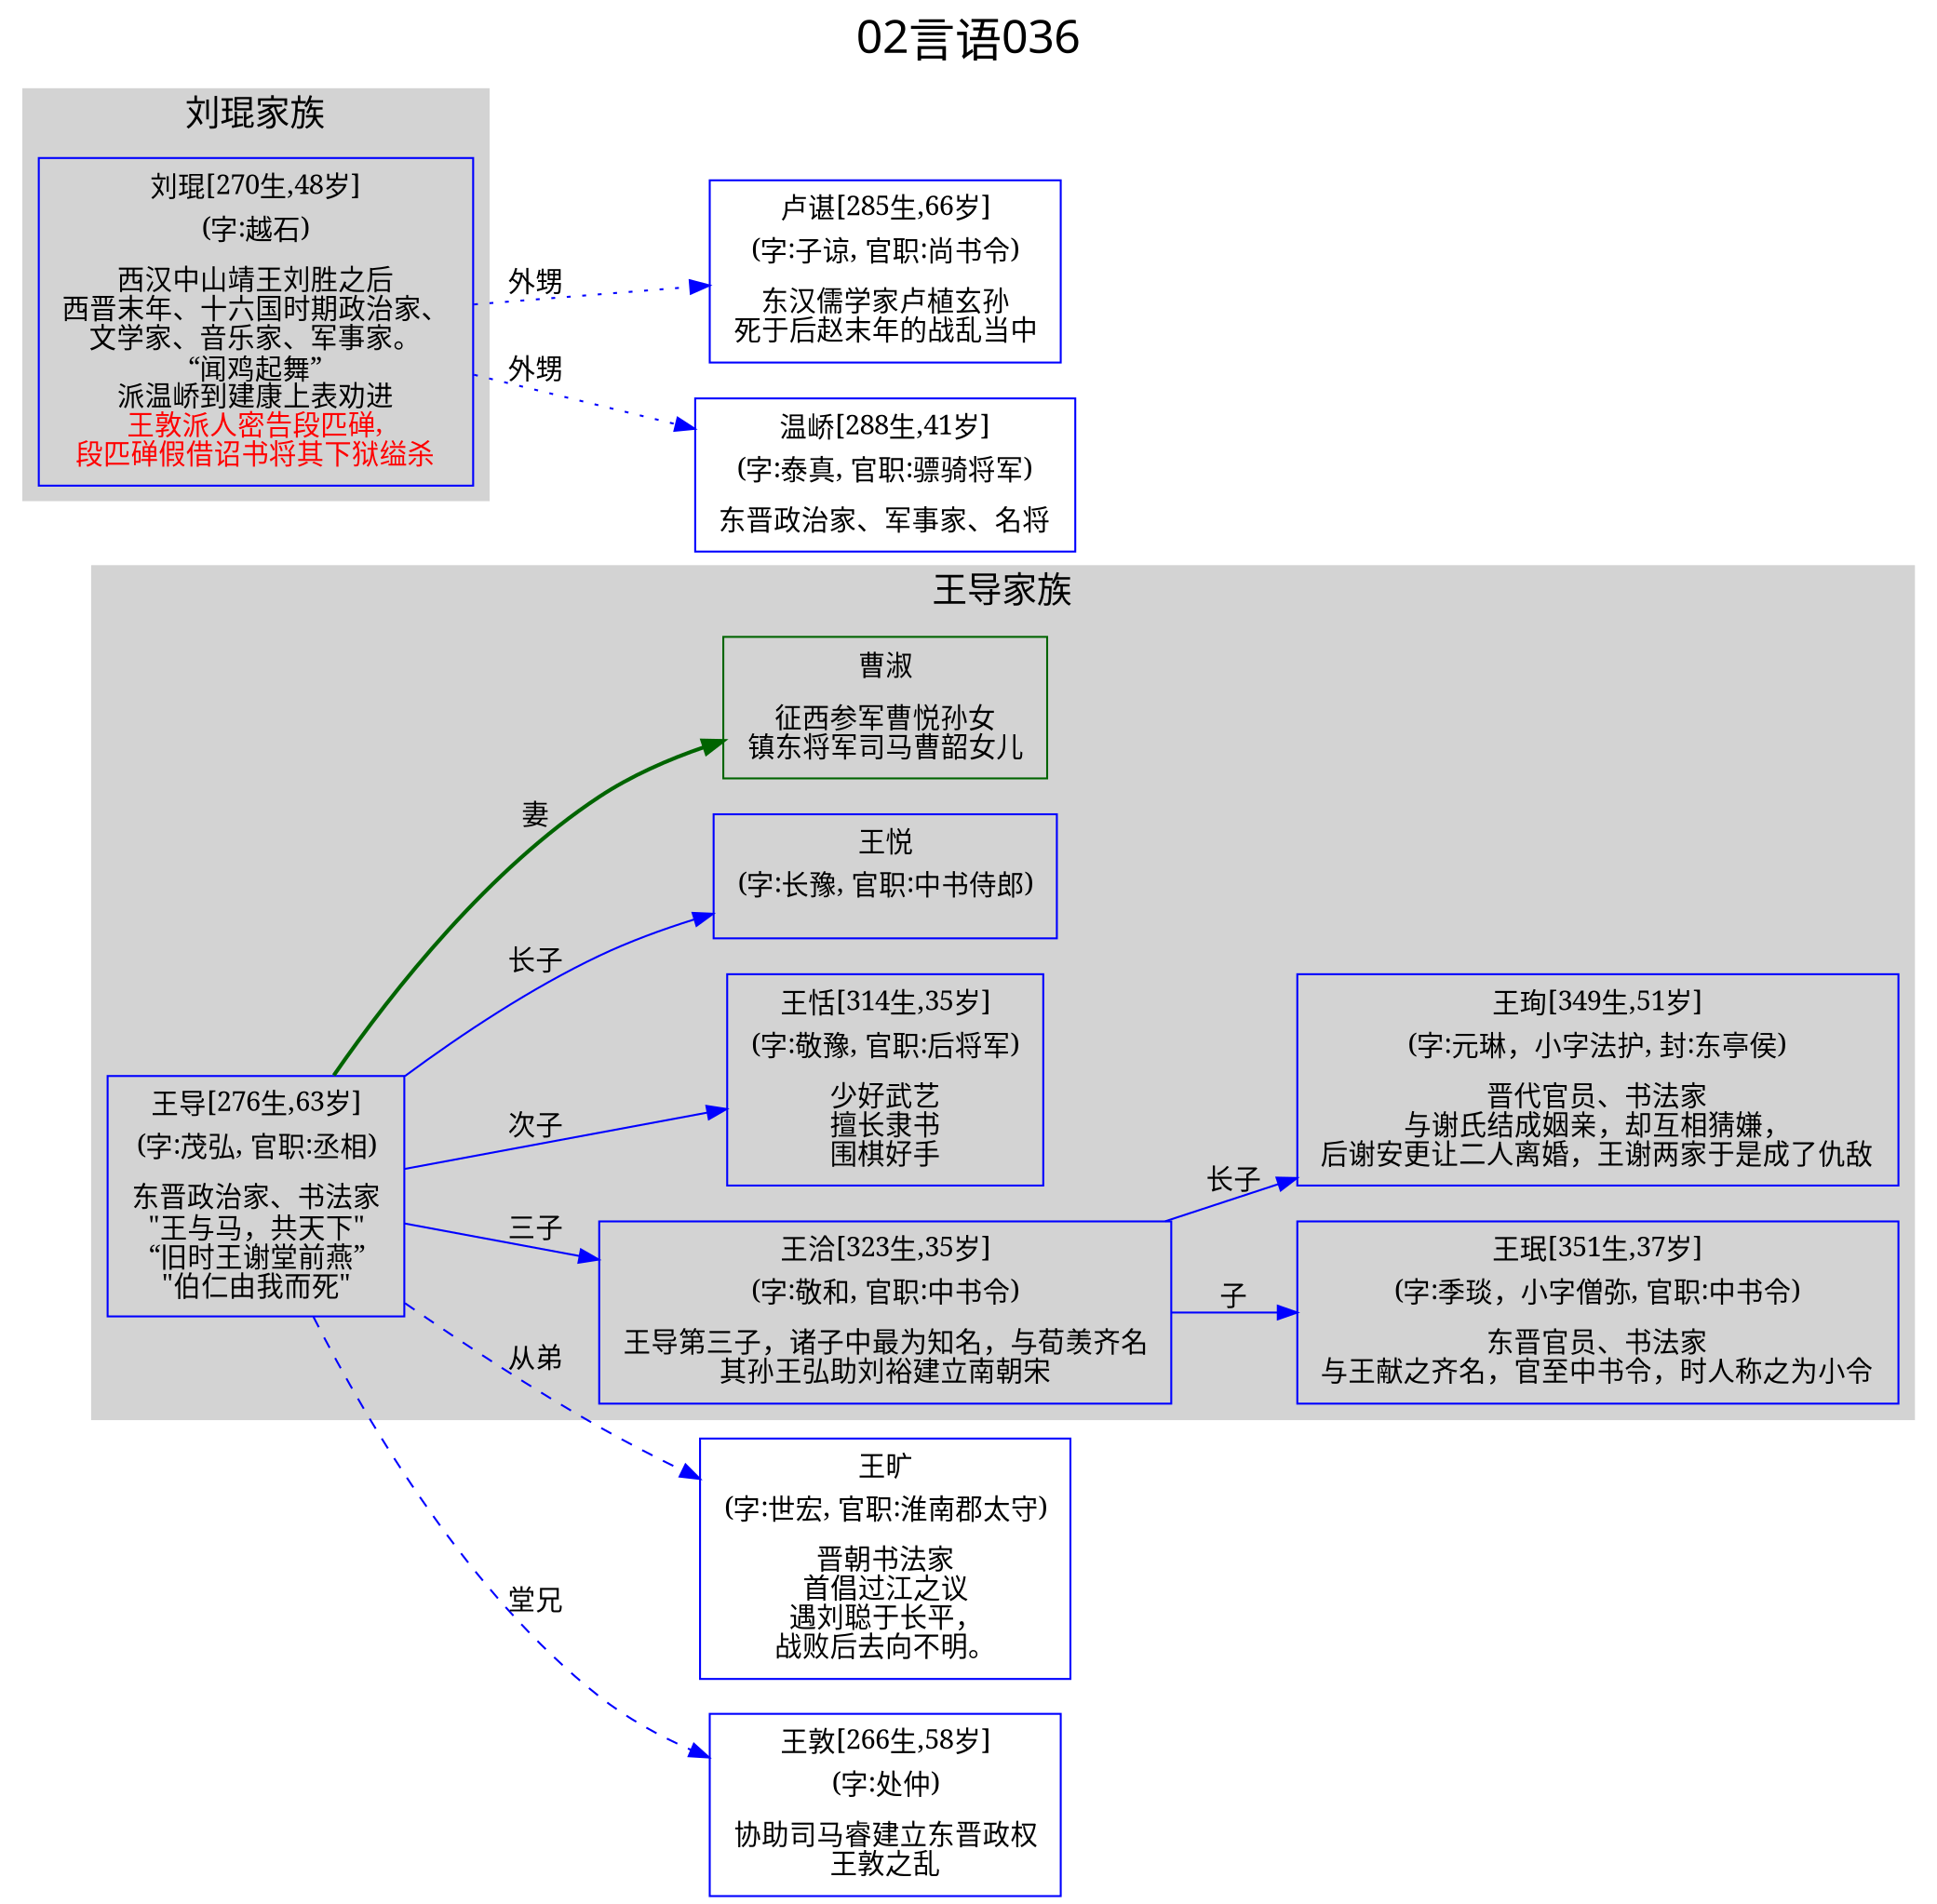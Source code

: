 
digraph
{
	rankdir = "LR";
	ranksep = 0.5;
	label = "02言语036";
	labelloc = "t";
	fontsize = "24";
	fontname = "SimHei";

	graph [style="filled", color="lightgrey"];
	node [fontname="SimSun"];
	edge [fontname="SimSun"];

	王导 [shape="box", color="blue", label=<<table border="0" cellborder="0"><tr><td>王导[276生,63岁]</td></tr><tr><td>(字:茂弘, 官职:丞相)</td></tr><tr><td></td></tr><tr><td>东晋政治家、书法家<br/>"王与马，共天下"<br/>“旧时王谢堂前燕”<br/>"伯仁由我而死"<br/></td></tr></table>>];
	王珉 [shape="box", color="blue", label=<<table border="0" cellborder="0"><tr><td>王珉[351生,37岁]</td></tr><tr><td>(字:季琰，小字僧弥, 官职:中书令)</td></tr><tr><td></td></tr><tr><td>东晋官员、书法家<br/>与王献之齐名，官至中书令，时人称之为小令<br/></td></tr></table>>];
	王珣 [shape="box", color="blue", label=<<table border="0" cellborder="0"><tr><td>王珣[349生,51岁]</td></tr><tr><td>(字:元琳，小字法护, 封:东亭侯)</td></tr><tr><td></td></tr><tr><td>晋代官员、书法家<br/>与谢氏结成姻亲，却互相猜嫌，<br/>后谢安更让二人离婚，王谢两家于是成了仇敌<br/></td></tr></table>>];
	王洽 [shape="box", color="blue", label=<<table border="0" cellborder="0"><tr><td>王洽[323生,35岁]</td></tr><tr><td>(字:敬和, 官职:中书令)</td></tr><tr><td></td></tr><tr><td>王导第三子，诸子中最为知名，与荀羡齐名<br/>其孙王弘助刘裕建立南朝宋<br/></td></tr></table>>];
	王恬 [shape="box", color="blue", label=<<table border="0" cellborder="0"><tr><td>王恬[314生,35岁]</td></tr><tr><td>(字:敬豫, 官职:后将军)</td></tr><tr><td></td></tr><tr><td>少好武艺<br/>擅长隶书<br/>围棋好手<br/></td></tr></table>>];
	王悦 [shape="box", color="blue", label=<<table border="0" cellborder="0"><tr><td>王悦</td></tr><tr><td>(字:长豫, 官职:中书侍郎)</td></tr><tr><td></td></tr><tr><td></td></tr></table>>];
	曹淑 [shape="box", color="darkgreen", label=<<table border="0" cellborder="0"><tr><td>曹淑</td></tr><tr><td></td></tr><tr><td>征西参军曹悦孙女<br/>镇东将军司马曹韶女儿<br/></td></tr></table>>];
	王旷 [shape="box", color="blue", label=<<table border="0" cellborder="0"><tr><td>王旷</td></tr><tr><td>(字:世宏, 官职:淮南郡太守)</td></tr><tr><td></td></tr><tr><td>晋朝书法家<br/>首倡过江之议<br/>遇刘聪于长平，<br/>战败后去向不明。<br/></td></tr></table>>];
	王敦 [shape="box", color="blue", label=<<table border="0" cellborder="0"><tr><td>王敦[266生,58岁]</td></tr><tr><td>(字:处仲)</td></tr><tr><td></td></tr><tr><td>协助司马睿建立东晋政权<br/>王敦之乱<br/></td></tr></table>>];
	刘琨 [shape="box", color="blue", label=<<table border="0" cellborder="0"><tr><td>刘琨[270生,48岁]</td></tr><tr><td>(字:越石)</td></tr><tr><td></td></tr><tr><td>西汉中山靖王刘胜之后<br/>西晋末年、十六国时期政治家、<br/>文学家、音乐家、军事家。<br/>“闻鸡起舞”<br/>派温峤到建康上表劝进<br/><font color = 'red'>王敦派人密告段匹䃅,<br/>段匹䃅假借诏书将其下狱缢杀<br/></font></td></tr></table>>];
	卢谌 [shape="box", color="blue", label=<<table border="0" cellborder="0"><tr><td>卢谌[285生,66岁]</td></tr><tr><td>(字:子谅, 官职:尚书令)</td></tr><tr><td></td></tr><tr><td>东汉儒学家卢植玄孙<br/>死于后赵末年的战乱当中<br/></td></tr></table>>];
	温峤 [shape="box", color="blue", label=<<table border="0" cellborder="0"><tr><td>温峤[288生,41岁]</td></tr><tr><td>(字:泰真, 官职:骠骑将军)</td></tr><tr><td></td></tr><tr><td>东晋政治家、军事家、名将<br/></td></tr></table>>];

	王导 -> 曹淑 [label="妻", style=bold, color="darkgreen"];
	王导 -> 王悦 [label="长子", style=solid, color="blue"];
	王导 -> 王恬 [label="次子", style=solid, color="blue"];
	王导 -> 王洽 [label="三子", style=solid, color="blue"];
	王洽 -> 王珣 [label="长子", style=solid, color="blue"];
	王洽 -> 王珉 [label="子", style=solid, color="blue"];
	王导 -> 王敦 [label="堂兄", style=dashed, color="blue"];
	王导 -> 王旷 [label="从弟", style=dashed, color="blue"];
	刘琨 -> 温峤 [label="外甥", style=dotted, color="blue"];
	刘琨 -> 卢谌 [label="外甥", style=dotted, color="blue"];


	subgraph "cluster_王导"
	{
		fontsize="18";
		label="王导家族";
		王导;王珉;王珣;王洽;王恬;王悦;曹淑;
	}

	subgraph "cluster_刘琨"
	{
		fontsize="18";
		label="刘琨家族";
		刘琨;刘琨;
	}

}
